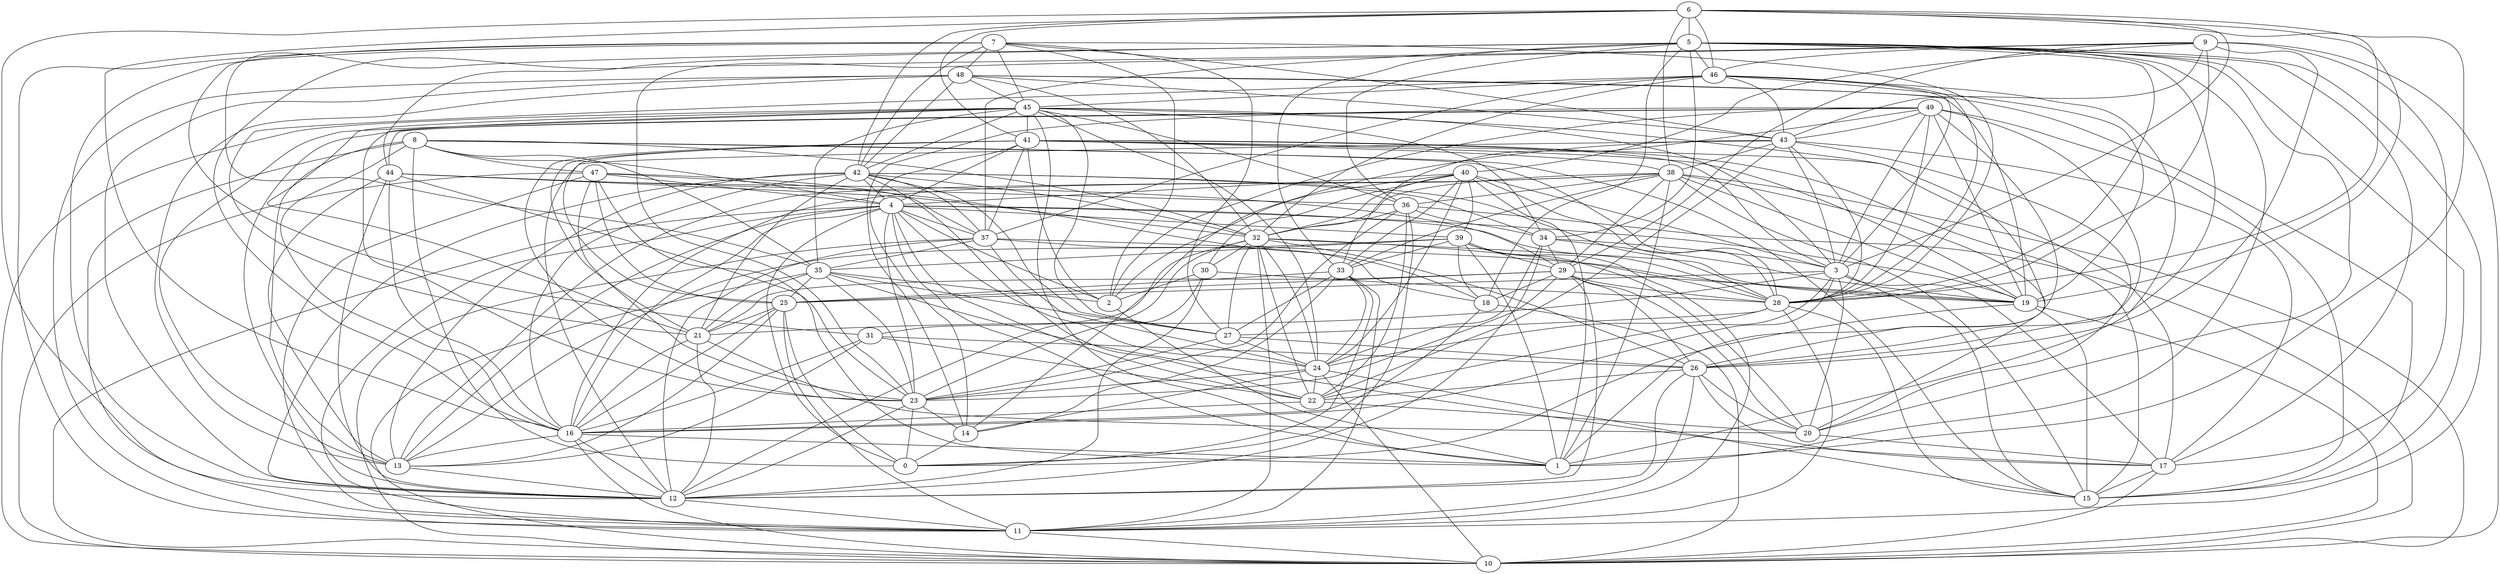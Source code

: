 digraph GG_graph {

subgraph G_graph {
edge [color = black]
"8" -> "35" [dir = none]
"8" -> "15" [dir = none]
"8" -> "4" [dir = none]
"8" -> "47" [dir = none]
"13" -> "12" [dir = none]
"31" -> "22" [dir = none]
"31" -> "13" [dir = none]
"22" -> "20" [dir = none]
"47" -> "23" [dir = none]
"47" -> "4" [dir = none]
"47" -> "1" [dir = none]
"47" -> "25" [dir = none]
"16" -> "13" [dir = none]
"16" -> "1" [dir = none]
"18" -> "16" [dir = none]
"24" -> "14" [dir = none]
"39" -> "1" [dir = none]
"39" -> "18" [dir = none]
"39" -> "20" [dir = none]
"11" -> "10" [dir = none]
"26" -> "11" [dir = none]
"26" -> "12" [dir = none]
"32" -> "24" [dir = none]
"32" -> "26" [dir = none]
"32" -> "31" [dir = none]
"32" -> "27" [dir = none]
"32" -> "30" [dir = none]
"32" -> "12" [dir = none]
"37" -> "18" [dir = none]
"37" -> "35" [dir = none]
"33" -> "14" [dir = none]
"33" -> "27" [dir = none]
"33" -> "24" [dir = none]
"33" -> "11" [dir = none]
"33" -> "25" [dir = none]
"43" -> "14" [dir = none]
"43" -> "3" [dir = none]
"43" -> "22" [dir = none]
"43" -> "12" [dir = none]
"43" -> "38" [dir = none]
"43" -> "28" [dir = none]
"19" -> "15" [dir = none]
"19" -> "0" [dir = none]
"19" -> "10" [dir = none]
"49" -> "44" [dir = none]
"49" -> "33" [dir = none]
"49" -> "14" [dir = none]
"49" -> "2" [dir = none]
"49" -> "26" [dir = none]
"49" -> "19" [dir = none]
"49" -> "43" [dir = none]
"42" -> "22" [dir = none]
"42" -> "4" [dir = none]
"42" -> "27" [dir = none]
"42" -> "28" [dir = none]
"42" -> "34" [dir = none]
"42" -> "37" [dir = none]
"42" -> "21" [dir = none]
"7" -> "45" [dir = none]
"7" -> "42" [dir = none]
"7" -> "48" [dir = none]
"7" -> "11" [dir = none]
"41" -> "37" [dir = none]
"41" -> "17" [dir = none]
"41" -> "4" [dir = none]
"46" -> "32" [dir = none]
"46" -> "37" [dir = none]
"46" -> "21" [dir = none]
"46" -> "28" [dir = none]
"46" -> "43" [dir = none]
"3" -> "16" [dir = none]
"3" -> "15" [dir = none]
"30" -> "28" [dir = none]
"30" -> "12" [dir = none]
"6" -> "41" [dir = none]
"6" -> "5" [dir = none]
"6" -> "46" [dir = none]
"6" -> "42" [dir = none]
"6" -> "28" [dir = none]
"45" -> "34" [dir = none]
"45" -> "35" [dir = none]
"45" -> "36" [dir = none]
"45" -> "42" [dir = none]
"45" -> "10" [dir = none]
"45" -> "3" [dir = none]
"45" -> "1" [dir = none]
"45" -> "13" [dir = none]
"34" -> "29" [dir = none]
"34" -> "24" [dir = none]
"21" -> "16" [dir = none]
"21" -> "12" [dir = none]
"23" -> "12" [dir = none]
"23" -> "14" [dir = none]
"27" -> "24" [dir = none]
"27" -> "26" [dir = none]
"35" -> "23" [dir = none]
"35" -> "2" [dir = none]
"35" -> "27" [dir = none]
"35" -> "17" [dir = none]
"44" -> "16" [dir = none]
"44" -> "32" [dir = none]
"5" -> "18" [dir = none]
"5" -> "1" [dir = none]
"5" -> "46" [dir = none]
"5" -> "44" [dir = none]
"5" -> "36" [dir = none]
"5" -> "15" [dir = none]
"9" -> "26" [dir = none]
"9" -> "28" [dir = none]
"9" -> "46" [dir = none]
"9" -> "10" [dir = none]
"9" -> "29" [dir = none]
"9" -> "40" [dir = none]
"36" -> "32" [dir = none]
"36" -> "0" [dir = none]
"36" -> "23" [dir = none]
"36" -> "22" [dir = none]
"17" -> "10" [dir = none]
"17" -> "15" [dir = none]
"40" -> "33" [dir = none]
"40" -> "4" [dir = none]
"40" -> "30" [dir = none]
"29" -> "20" [dir = none]
"29" -> "23" [dir = none]
"29" -> "26" [dir = none]
"29" -> "25" [dir = none]
"29" -> "28" [dir = none]
"38" -> "1" [dir = none]
"38" -> "15" [dir = none]
"38" -> "29" [dir = none]
"38" -> "16" [dir = none]
"38" -> "33" [dir = none]
"2" -> "1" [dir = none]
"25" -> "0" [dir = none]
"48" -> "11" [dir = none]
"48" -> "15" [dir = none]
"48" -> "19" [dir = none]
"4" -> "39" [dir = none]
"4" -> "16" [dir = none]
"4" -> "37" [dir = none]
"4" -> "24" [dir = none]
"4" -> "11" [dir = none]
"4" -> "28" [dir = none]
"4" -> "19" [dir = none]
"4" -> "2" [dir = none]
"4" -> "13" [dir = none]
"4" -> "0" [dir = none]
"34" -> "12" [dir = none]
"38" -> "19" [dir = none]
"45" -> "24" [dir = none]
"32" -> "28" [dir = none]
"49" -> "28" [dir = none]
"44" -> "36" [dir = none]
"8" -> "11" [dir = none]
"3" -> "25" [dir = none]
"40" -> "32" [dir = none]
"48" -> "32" [dir = none]
"44" -> "29" [dir = none]
"27" -> "23" [dir = none]
"8" -> "28" [dir = none]
"29" -> "19" [dir = none]
"48" -> "43" [dir = none]
"31" -> "26" [dir = none]
"41" -> "23" [dir = none]
"41" -> "2" [dir = none]
"46" -> "3" [dir = none]
"41" -> "3" [dir = none]
"41" -> "14" [dir = none]
"42" -> "12" [dir = none]
"6" -> "1" [dir = none]
"6" -> "16" [dir = none]
"35" -> "25" [dir = none]
"45" -> "41" [dir = none]
"20" -> "17" [dir = none]
"25" -> "11" [dir = none]
"38" -> "20" [dir = none]
"49" -> "1" [dir = none]
"7" -> "2" [dir = none]
"26" -> "17" [dir = none]
"9" -> "43" [dir = none]
"5" -> "20" [dir = none]
"5" -> "35" [dir = none]
"8" -> "32" [dir = none]
"33" -> "0" [dir = none]
"4" -> "1" [dir = none]
"48" -> "45" [dir = none]
"47" -> "18" [dir = none]
"47" -> "37" [dir = none]
"8" -> "16" [dir = none]
"40" -> "24" [dir = none]
"37" -> "10" [dir = none]
"24" -> "23" [dir = none]
"12" -> "11" [dir = none]
"16" -> "12" [dir = none]
"49" -> "12" [dir = none]
"48" -> "42" [dir = none]
"7" -> "28" [dir = none]
"25" -> "21" [dir = none]
"26" -> "22" [dir = none]
"40" -> "1" [dir = none]
"40" -> "2" [dir = none]
"31" -> "16" [dir = none]
"44" -> "12" [dir = none]
"43" -> "17" [dir = none]
"14" -> "0" [dir = none]
"29" -> "21" [dir = none]
"22" -> "16" [dir = none]
"48" -> "12" [dir = none]
"38" -> "32" [dir = none]
"49" -> "3" [dir = none]
"5" -> "37" [dir = none]
"21" -> "20" [dir = none]
"39" -> "13" [dir = none]
"9" -> "16" [dir = none]
"4" -> "22" [dir = none]
"6" -> "3" [dir = none]
"44" -> "23" [dir = none]
"24" -> "22" [dir = none]
"5" -> "28" [dir = none]
"5" -> "26" [dir = none]
"38" -> "36" [dir = none]
"3" -> "20" [dir = none]
"3" -> "22" [dir = none]
"37" -> "24" [dir = none]
"46" -> "19" [dir = none]
"45" -> "27" [dir = none]
"25" -> "13" [dir = none]
"6" -> "38" [dir = none]
"16" -> "10" [dir = none]
"39" -> "33" [dir = none]
"29" -> "12" [dir = none]
"3" -> "17" [dir = none]
"5" -> "17" [dir = none]
"46" -> "45" [dir = none]
"45" -> "26" [dir = none]
"28" -> "27" [dir = none]
"36" -> "10" [dir = none]
"48" -> "13" [dir = none]
"29" -> "18" [dir = none]
"28" -> "24" [dir = none]
"8" -> "13" [dir = none]
"3" -> "21" [dir = none]
"30" -> "23" [dir = none]
"26" -> "20" [dir = none]
"4" -> "10" [dir = none]
"25" -> "16" [dir = none]
"41" -> "19" [dir = none]
"38" -> "13" [dir = none]
"35" -> "10" [dir = none]
"38" -> "10" [dir = none]
"40" -> "39" [dir = none]
"41" -> "15" [dir = none]
"46" -> "1" [dir = none]
"5" -> "33" [dir = none]
"35" -> "21" [dir = none]
"34" -> "19" [dir = none]
"6" -> "19" [dir = none]
"8" -> "0" [dir = none]
"32" -> "22" [dir = none]
"44" -> "13" [dir = none]
"9" -> "23" [dir = none]
"30" -> "2" [dir = none]
"47" -> "10" [dir = none]
"7" -> "27" [dir = none]
"7" -> "43" [dir = none]
"5" -> "11" [dir = none]
"5" -> "34" [dir = none]
"37" -> "12" [dir = none]
"45" -> "23" [dir = none]
"24" -> "10" [dir = none]
"41" -> "25" [dir = none]
"7" -> "12" [dir = none]
"45" -> "21" [dir = none]
"39" -> "11" [dir = none]
"40" -> "3" [dir = none]
"28" -> "11" [dir = none]
"42" -> "16" [dir = none]
"34" -> "3" [dir = none]
"43" -> "20" [dir = none]
"7" -> "31" [dir = none]
"23" -> "0" [dir = none]
"36" -> "34" [dir = none]
"32" -> "11" [dir = none]
"49" -> "15" [dir = none]
"42" -> "32" [dir = none]
"40" -> "28" [dir = none]
"32" -> "19" [dir = none]
"41" -> "38" [dir = none]
"28" -> "15" [dir = none]
"9" -> "17" [dir = none]
"24" -> "15" [dir = none]
"6" -> "12" [dir = none]
"42" -> "13" [dir = none]
"37" -> "19" [dir = none]
"41" -> "21" [dir = none]
"18" -> "10" [dir = none]
"47" -> "11" [dir = none]
"39" -> "29" [dir = none]
"39" -> "35" [dir = none]
"4" -> "23" [dir = none]
}

}
